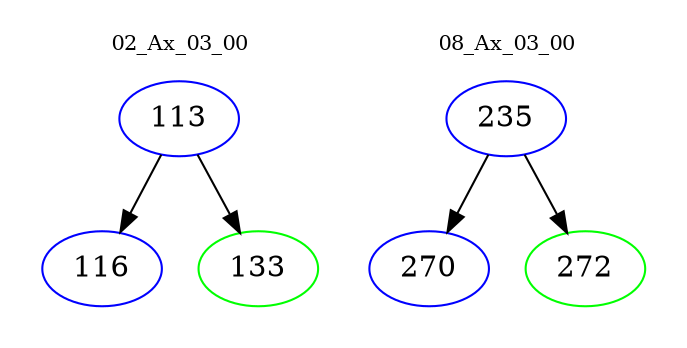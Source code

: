 digraph{
subgraph cluster_0 {
color = white
label = "02_Ax_03_00";
fontsize=10;
T0_113 [label="113", color="blue"]
T0_113 -> T0_116 [color="black"]
T0_116 [label="116", color="blue"]
T0_113 -> T0_133 [color="black"]
T0_133 [label="133", color="green"]
}
subgraph cluster_1 {
color = white
label = "08_Ax_03_00";
fontsize=10;
T1_235 [label="235", color="blue"]
T1_235 -> T1_270 [color="black"]
T1_270 [label="270", color="blue"]
T1_235 -> T1_272 [color="black"]
T1_272 [label="272", color="green"]
}
}

